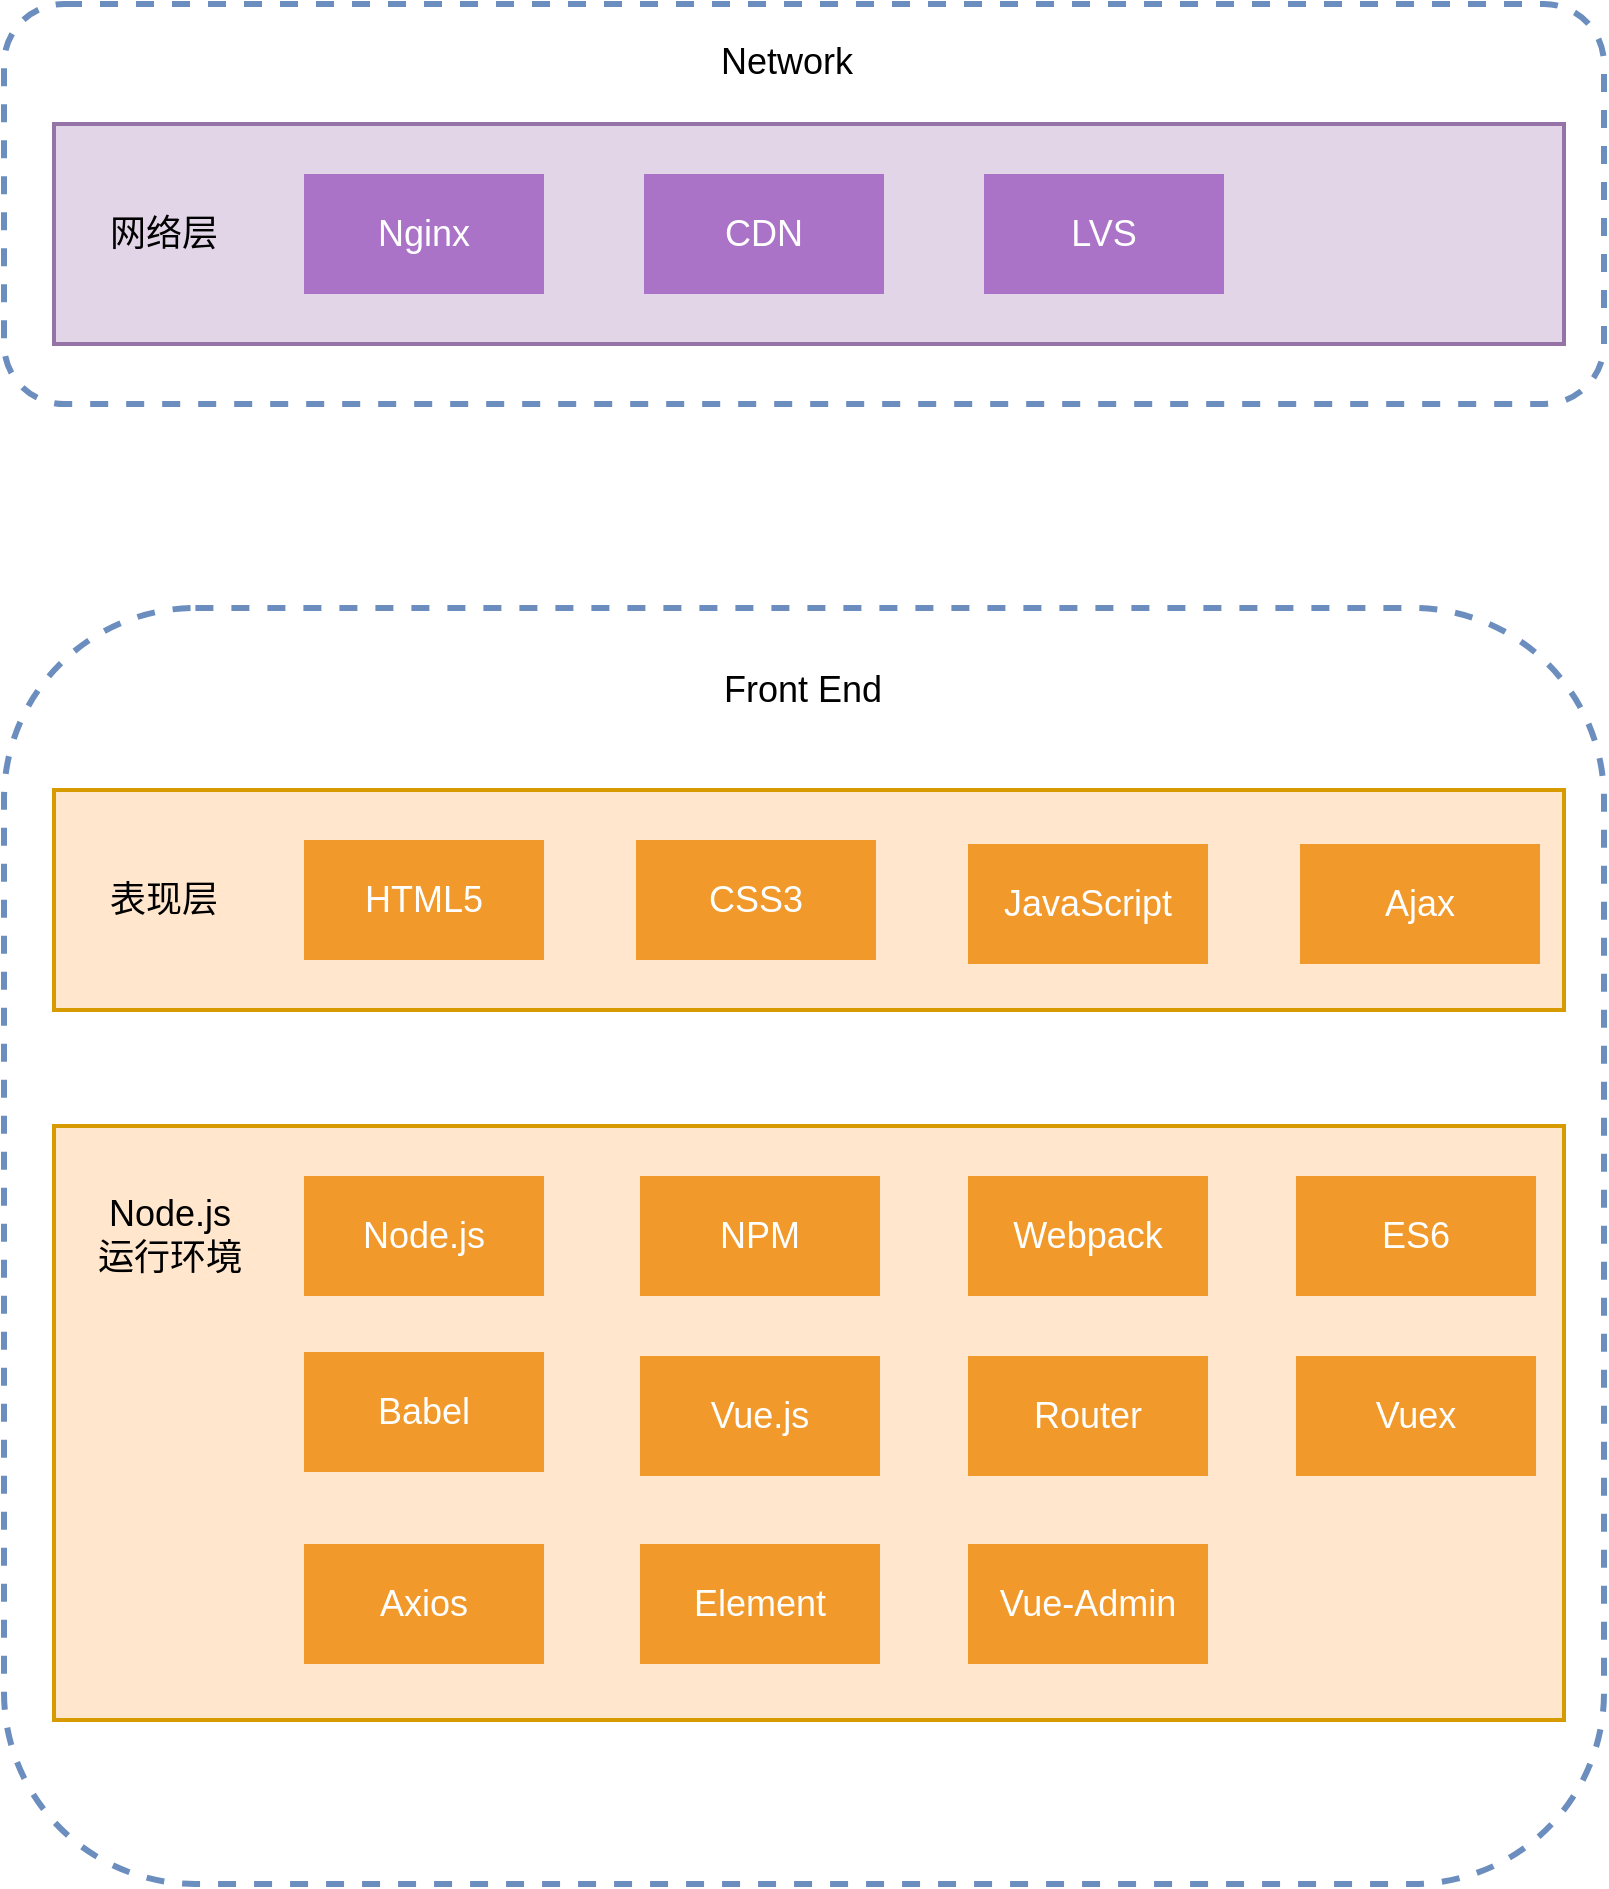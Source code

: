 <mxfile version="16.4.7" type="github">
  <diagram id="sZufGQy3N4kwTPqAB__Q" name="第 1 页">
    <mxGraphModel dx="866" dy="522" grid="0" gridSize="10" guides="1" tooltips="1" connect="1" arrows="1" fold="1" page="0" pageScale="1" pageWidth="827" pageHeight="1169" math="0" shadow="0">
      <root>
        <mxCell id="0" />
        <mxCell id="1" parent="0" />
        <mxCell id="KMVbbGsZrnD6S1K0zqnH-1" value="" style="rounded=1;whiteSpace=wrap;html=1;fillColor=none;dashed=1;strokeColor=#6c8ebf;strokeWidth=3;" vertex="1" parent="1">
          <mxGeometry x="40" y="80" width="800" height="200" as="geometry" />
        </mxCell>
        <mxCell id="KMVbbGsZrnD6S1K0zqnH-2" value="" style="rounded=0;whiteSpace=wrap;html=1;strokeWidth=2;fillColor=#e1d5e7;strokeColor=#9673a6;" vertex="1" parent="1">
          <mxGeometry x="65" y="140" width="755" height="110" as="geometry" />
        </mxCell>
        <mxCell id="KMVbbGsZrnD6S1K0zqnH-3" value="网络层" style="text;html=1;strokeColor=none;fillColor=none;align=center;verticalAlign=middle;whiteSpace=wrap;rounded=0;fontSize=18;" vertex="1" parent="1">
          <mxGeometry x="90" y="180" width="60" height="30" as="geometry" />
        </mxCell>
        <mxCell id="KMVbbGsZrnD6S1K0zqnH-4" value="Nginx" style="rounded=0;whiteSpace=wrap;html=1;fontSize=18;strokeWidth=3;fillColor=#ab73c7;strokeColor=none;fontColor=#FFFFFF;" vertex="1" parent="1">
          <mxGeometry x="190" y="165" width="120" height="60" as="geometry" />
        </mxCell>
        <mxCell id="KMVbbGsZrnD6S1K0zqnH-5" value="CDN" style="rounded=0;whiteSpace=wrap;html=1;fontSize=18;strokeWidth=3;fillColor=#ab73c7;strokeColor=none;fontColor=#FFFFFF;" vertex="1" parent="1">
          <mxGeometry x="360" y="165" width="120" height="60" as="geometry" />
        </mxCell>
        <mxCell id="KMVbbGsZrnD6S1K0zqnH-6" value="LVS" style="rounded=0;whiteSpace=wrap;html=1;fontSize=18;strokeWidth=3;fillColor=#ab73c7;strokeColor=none;fontColor=#FFFFFF;" vertex="1" parent="1">
          <mxGeometry x="530" y="165" width="120" height="60" as="geometry" />
        </mxCell>
        <mxCell id="KMVbbGsZrnD6S1K0zqnH-7" value="" style="rounded=1;whiteSpace=wrap;html=1;fillColor=none;dashed=1;strokeColor=#6c8ebf;strokeWidth=3;" vertex="1" parent="1">
          <mxGeometry x="40" y="382" width="800" height="638" as="geometry" />
        </mxCell>
        <mxCell id="KMVbbGsZrnD6S1K0zqnH-8" value="" style="rounded=0;whiteSpace=wrap;html=1;strokeWidth=2;fillColor=#ffe6cc;strokeColor=#d79b00;" vertex="1" parent="1">
          <mxGeometry x="65" y="473" width="755" height="110" as="geometry" />
        </mxCell>
        <mxCell id="KMVbbGsZrnD6S1K0zqnH-9" value="表现层" style="text;html=1;strokeColor=none;fillColor=none;align=center;verticalAlign=middle;whiteSpace=wrap;rounded=0;fontSize=18;" vertex="1" parent="1">
          <mxGeometry x="90" y="513" width="60" height="30" as="geometry" />
        </mxCell>
        <mxCell id="KMVbbGsZrnD6S1K0zqnH-10" value="HTML5" style="rounded=0;whiteSpace=wrap;html=1;fontSize=18;strokeWidth=3;fillColor=#f2992b;strokeColor=none;fontColor=#FFFFFF;" vertex="1" parent="1">
          <mxGeometry x="190" y="498" width="120" height="60" as="geometry" />
        </mxCell>
        <mxCell id="KMVbbGsZrnD6S1K0zqnH-11" value="CSS3" style="rounded=0;whiteSpace=wrap;html=1;fontSize=18;strokeWidth=3;fillColor=#f2992b;strokeColor=none;fontColor=#FFFFFF;" vertex="1" parent="1">
          <mxGeometry x="356" y="498" width="120" height="60" as="geometry" />
        </mxCell>
        <mxCell id="KMVbbGsZrnD6S1K0zqnH-12" value="JavaScript" style="rounded=0;whiteSpace=wrap;html=1;fontSize=18;strokeWidth=3;fillColor=#f2992b;strokeColor=none;fontColor=#FFFFFF;" vertex="1" parent="1">
          <mxGeometry x="522" y="500" width="120" height="60" as="geometry" />
        </mxCell>
        <mxCell id="KMVbbGsZrnD6S1K0zqnH-13" value="Ajax" style="rounded=0;whiteSpace=wrap;html=1;fontSize=18;strokeWidth=3;fillColor=#f2992b;strokeColor=none;fontColor=#FFFFFF;" vertex="1" parent="1">
          <mxGeometry x="688" y="500" width="120" height="60" as="geometry" />
        </mxCell>
        <mxCell id="KMVbbGsZrnD6S1K0zqnH-14" value="" style="rounded=0;whiteSpace=wrap;html=1;strokeWidth=2;fillColor=#ffe6cc;strokeColor=#d79b00;" vertex="1" parent="1">
          <mxGeometry x="65" y="641" width="755" height="297" as="geometry" />
        </mxCell>
        <mxCell id="KMVbbGsZrnD6S1K0zqnH-15" value="Node.js&lt;br&gt;运行环境" style="text;html=1;strokeColor=none;fillColor=none;align=center;verticalAlign=middle;whiteSpace=wrap;rounded=0;fontSize=18;" vertex="1" parent="1">
          <mxGeometry x="79" y="681" width="88" height="30" as="geometry" />
        </mxCell>
        <mxCell id="KMVbbGsZrnD6S1K0zqnH-16" value="Node.js" style="rounded=0;whiteSpace=wrap;html=1;fontSize=18;strokeWidth=3;fillColor=#f2992b;strokeColor=none;fontColor=#FFFFFF;" vertex="1" parent="1">
          <mxGeometry x="190" y="666" width="120" height="60" as="geometry" />
        </mxCell>
        <mxCell id="KMVbbGsZrnD6S1K0zqnH-17" value="NPM" style="rounded=0;whiteSpace=wrap;html=1;fontSize=18;strokeWidth=3;fillColor=#f2992b;strokeColor=none;fontColor=#FFFFFF;" vertex="1" parent="1">
          <mxGeometry x="358" y="666" width="120" height="60" as="geometry" />
        </mxCell>
        <mxCell id="KMVbbGsZrnD6S1K0zqnH-18" value="Webpack" style="rounded=0;whiteSpace=wrap;html=1;fontSize=18;strokeWidth=3;fillColor=#f2992b;strokeColor=none;fontColor=#FFFFFF;" vertex="1" parent="1">
          <mxGeometry x="522" y="666" width="120" height="60" as="geometry" />
        </mxCell>
        <mxCell id="KMVbbGsZrnD6S1K0zqnH-19" value="ES6" style="rounded=0;whiteSpace=wrap;html=1;fontSize=18;strokeWidth=3;fillColor=#f2992b;strokeColor=none;fontColor=#FFFFFF;" vertex="1" parent="1">
          <mxGeometry x="686" y="666" width="120" height="60" as="geometry" />
        </mxCell>
        <mxCell id="KMVbbGsZrnD6S1K0zqnH-20" value="Babel" style="rounded=0;whiteSpace=wrap;html=1;fontSize=18;strokeWidth=3;fillColor=#f2992b;strokeColor=none;fontColor=#FFFFFF;" vertex="1" parent="1">
          <mxGeometry x="190" y="754" width="120" height="60" as="geometry" />
        </mxCell>
        <mxCell id="KMVbbGsZrnD6S1K0zqnH-21" value="Vue.js" style="rounded=0;whiteSpace=wrap;html=1;fontSize=18;strokeWidth=3;fillColor=#f2992b;strokeColor=none;fontColor=#FFFFFF;" vertex="1" parent="1">
          <mxGeometry x="358" y="756" width="120" height="60" as="geometry" />
        </mxCell>
        <mxCell id="KMVbbGsZrnD6S1K0zqnH-22" value="Router" style="rounded=0;whiteSpace=wrap;html=1;fontSize=18;strokeWidth=3;fillColor=#f2992b;strokeColor=none;fontColor=#FFFFFF;" vertex="1" parent="1">
          <mxGeometry x="522" y="756" width="120" height="60" as="geometry" />
        </mxCell>
        <mxCell id="KMVbbGsZrnD6S1K0zqnH-23" value="Vuex" style="rounded=0;whiteSpace=wrap;html=1;fontSize=18;strokeWidth=3;fillColor=#f2992b;strokeColor=none;fontColor=#FFFFFF;" vertex="1" parent="1">
          <mxGeometry x="686" y="756" width="120" height="60" as="geometry" />
        </mxCell>
        <mxCell id="KMVbbGsZrnD6S1K0zqnH-24" value="Axios" style="rounded=0;whiteSpace=wrap;html=1;fontSize=18;strokeWidth=3;fillColor=#f2992b;strokeColor=none;fontColor=#FFFFFF;" vertex="1" parent="1">
          <mxGeometry x="190" y="850" width="120" height="60" as="geometry" />
        </mxCell>
        <mxCell id="KMVbbGsZrnD6S1K0zqnH-25" value="Element" style="rounded=0;whiteSpace=wrap;html=1;fontSize=18;strokeWidth=3;fillColor=#f2992b;strokeColor=none;fontColor=#FFFFFF;" vertex="1" parent="1">
          <mxGeometry x="358" y="850" width="120" height="60" as="geometry" />
        </mxCell>
        <mxCell id="KMVbbGsZrnD6S1K0zqnH-26" value="Vue-Admin" style="rounded=0;whiteSpace=wrap;html=1;fontSize=18;strokeWidth=3;fillColor=#f2992b;strokeColor=none;fontColor=#FFFFFF;" vertex="1" parent="1">
          <mxGeometry x="522" y="850" width="120" height="60" as="geometry" />
        </mxCell>
        <mxCell id="KMVbbGsZrnD6S1K0zqnH-27" value="Front End" style="text;html=1;strokeColor=none;fillColor=none;align=center;verticalAlign=middle;whiteSpace=wrap;rounded=0;fontSize=18;" vertex="1" parent="1">
          <mxGeometry x="360" y="408" width="159" height="30" as="geometry" />
        </mxCell>
        <mxCell id="KMVbbGsZrnD6S1K0zqnH-28" value="Network" style="text;html=1;strokeColor=none;fillColor=none;align=center;verticalAlign=middle;whiteSpace=wrap;rounded=0;fontSize=18;" vertex="1" parent="1">
          <mxGeometry x="352" y="94" width="159" height="30" as="geometry" />
        </mxCell>
      </root>
    </mxGraphModel>
  </diagram>
</mxfile>
